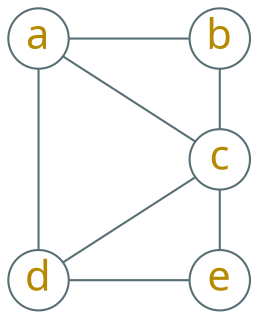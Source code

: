 digraph g {
    bgcolor=transparent
    rankdir=TB
    graph [nodesep=0.8, ranksep=0.4]
    node [shape=circle, fixedsize=true, width=0.4, color="#586e75", fontcolor="#b58900", fontsize=20, fontname="LXGWWenKai"]
    edge [arrowhead=none, color="#586e75", fontcolor="#268bd2", fontsize=16, fontname="LXGWWenKai" arrowsize=0.6]

    a -> {b,c,d}
    b -> c -> {d,e}
    d -> e

    {rank="same"; a; b}
    {rank="same"; d; e}
}